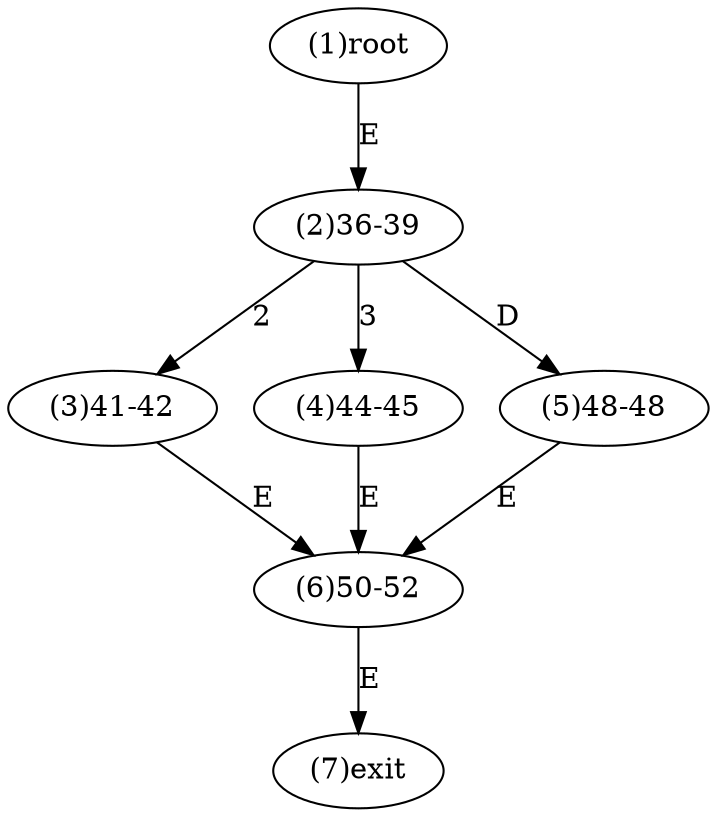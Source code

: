 digraph "" { 
1[ label="(1)root"];
2[ label="(2)36-39"];
3[ label="(3)41-42"];
4[ label="(4)44-45"];
5[ label="(5)48-48"];
6[ label="(6)50-52"];
7[ label="(7)exit"];
1->2[ label="E"];
2->3[ label="2"];
2->4[ label="3"];
2->5[ label="D"];
3->6[ label="E"];
4->6[ label="E"];
5->6[ label="E"];
6->7[ label="E"];
}